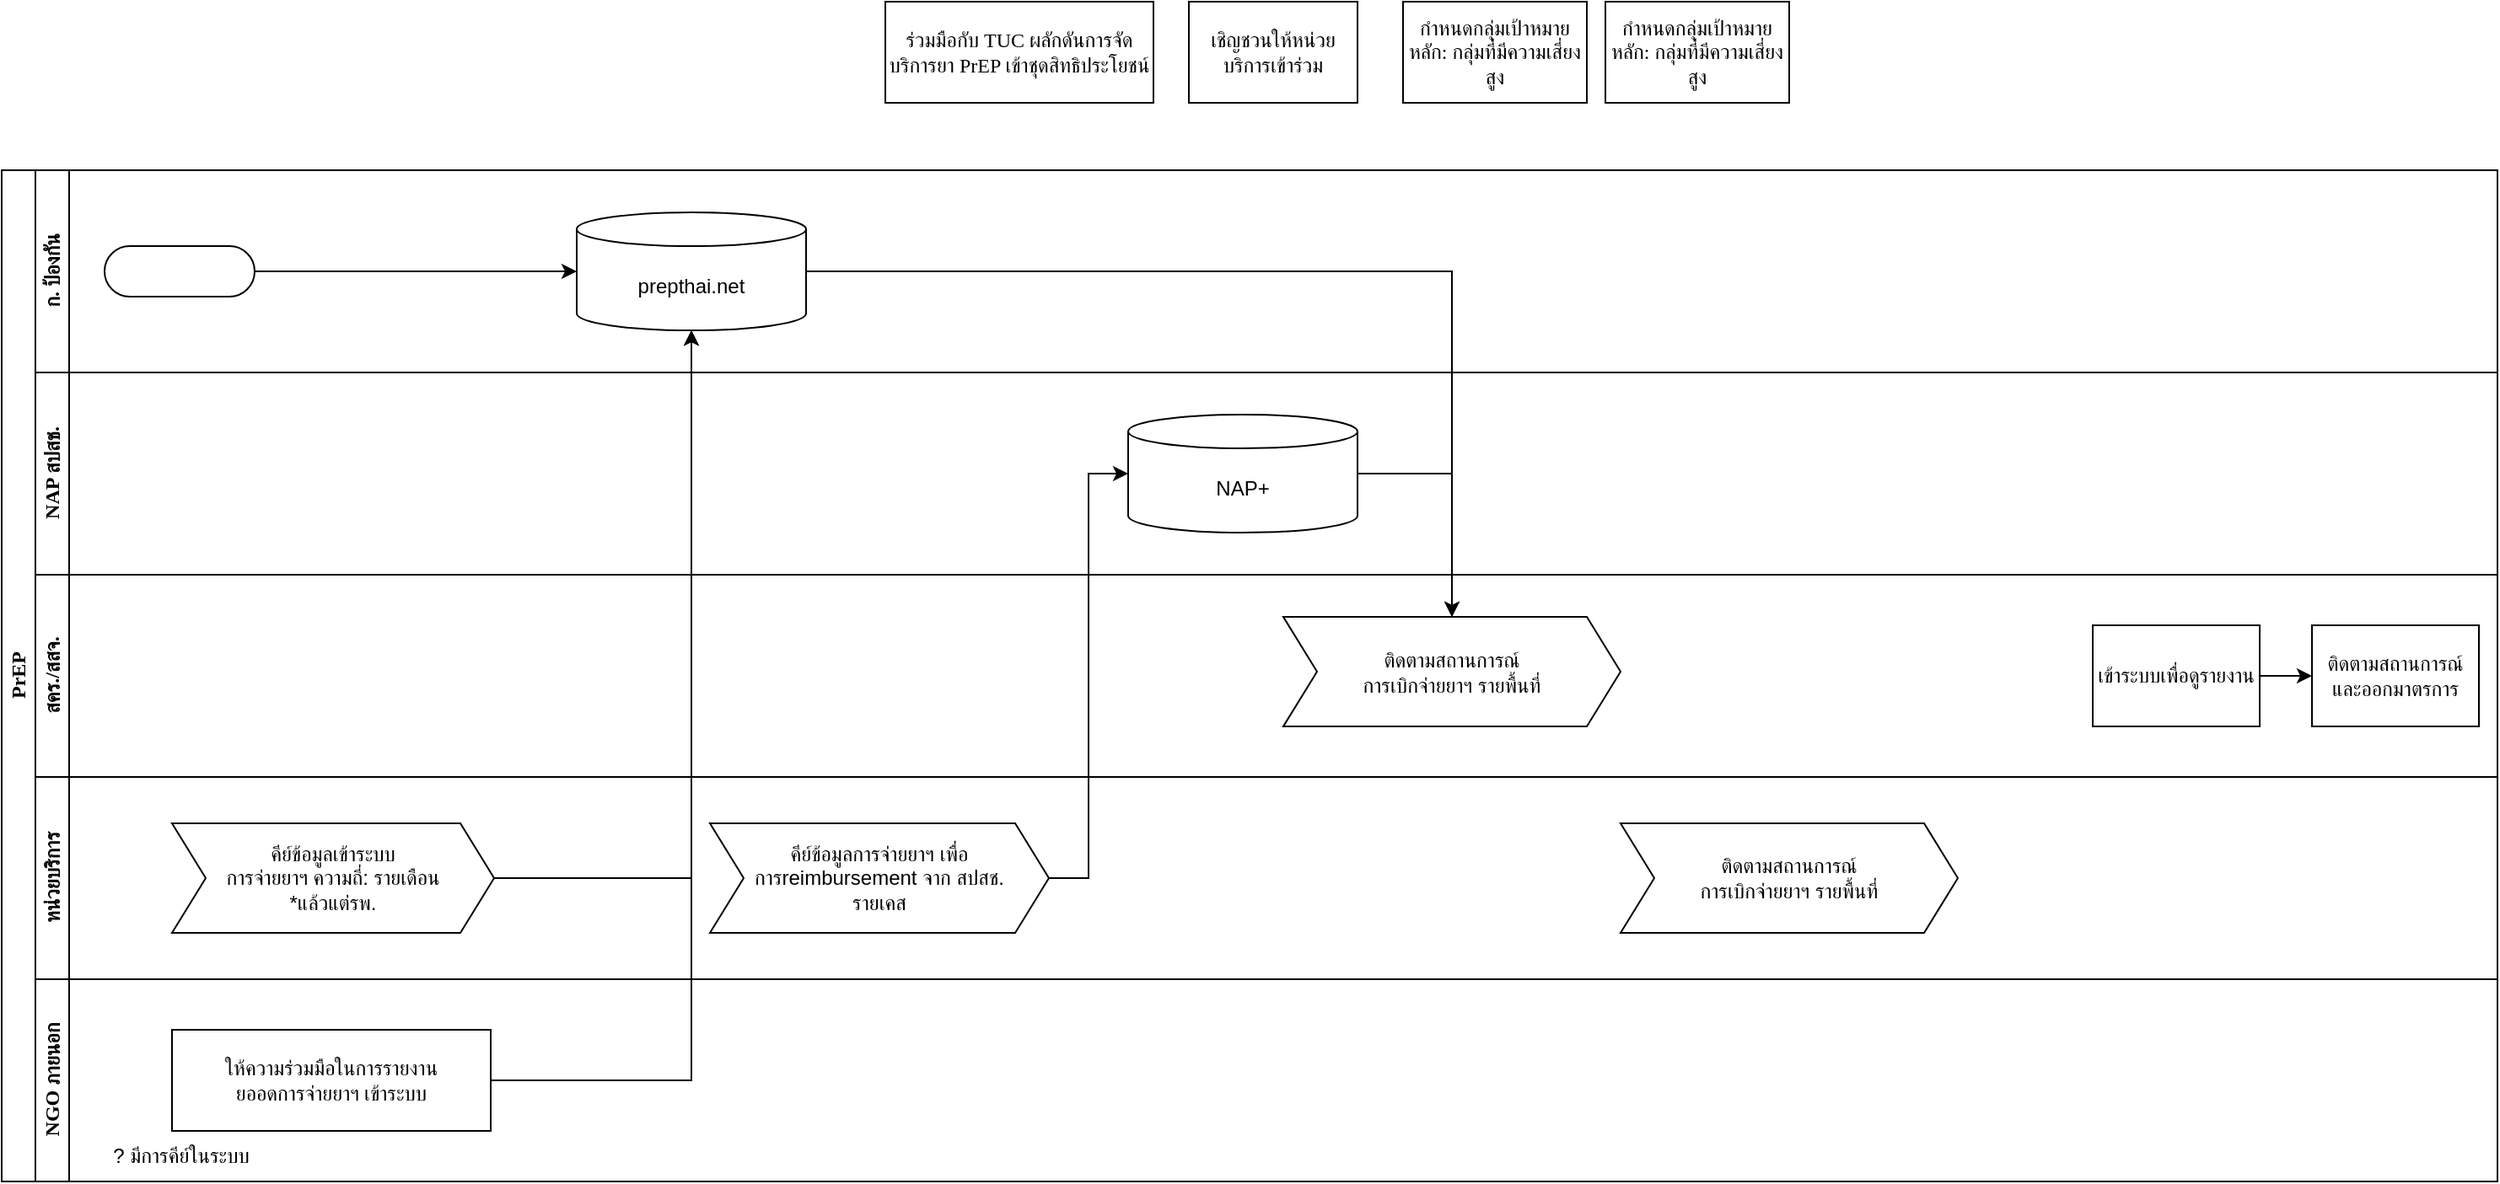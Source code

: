<mxfile version="22.1.18" type="github">
  <diagram id="prtHgNgQTEPvFCAcTncT" name="Page-1">
    <mxGraphModel dx="1097" dy="604" grid="1" gridSize="10" guides="1" tooltips="1" connect="1" arrows="1" fold="1" page="1" pageScale="1" pageWidth="827" pageHeight="1169" math="0" shadow="0">
      <root>
        <mxCell id="0" />
        <mxCell id="1" parent="0" />
        <mxCell id="MBqHi0RIl6pIaIw_45iy-1" value="PrEP" style="swimlane;html=1;childLayout=stackLayout;resizeParent=1;resizeParentMax=0;horizontal=0;startSize=20;horizontalStack=0;fontFamily=Tahoma;" parent="1" vertex="1">
          <mxGeometry x="120" y="110" width="1480" height="600" as="geometry" />
        </mxCell>
        <mxCell id="MBqHi0RIl6pIaIw_45iy-6" value="ก. ป้องกัน" style="swimlane;html=1;startSize=20;horizontal=0;fontFamily=Tahoma;" parent="MBqHi0RIl6pIaIw_45iy-1" vertex="1">
          <mxGeometry x="20" width="1460" height="120" as="geometry" />
        </mxCell>
        <mxCell id="HF9op6qbkQqd7dtjPycm-2" value="" style="rounded=1;whiteSpace=wrap;html=1;arcSize=50;" vertex="1" parent="MBqHi0RIl6pIaIw_45iy-6">
          <mxGeometry x="41" y="45" width="89" height="30" as="geometry" />
        </mxCell>
        <mxCell id="HF9op6qbkQqd7dtjPycm-9" value="prepthai.net" style="shape=cylinder3;whiteSpace=wrap;html=1;boundedLbl=1;backgroundOutline=1;size=10;" vertex="1" parent="MBqHi0RIl6pIaIw_45iy-6">
          <mxGeometry x="321" y="25" width="136" height="70" as="geometry" />
        </mxCell>
        <mxCell id="HF9op6qbkQqd7dtjPycm-10" value="" style="edgeStyle=orthogonalEdgeStyle;rounded=0;orthogonalLoop=1;jettySize=auto;html=1;fontFamily=Tahoma;exitX=1;exitY=0.5;exitDx=0;exitDy=0;" edge="1" parent="MBqHi0RIl6pIaIw_45iy-6" source="HF9op6qbkQqd7dtjPycm-2" target="HF9op6qbkQqd7dtjPycm-9">
          <mxGeometry relative="1" as="geometry">
            <mxPoint x="249" y="170" as="sourcePoint" />
            <mxPoint x="600" y="170" as="targetPoint" />
          </mxGeometry>
        </mxCell>
        <mxCell id="MBqHi0RIl6pIaIw_45iy-13" value="NAP สปสช." style="swimlane;html=1;startSize=20;horizontal=0;fontFamily=Tahoma;" parent="MBqHi0RIl6pIaIw_45iy-1" vertex="1">
          <mxGeometry x="20" y="120" width="1460" height="120" as="geometry" />
        </mxCell>
        <mxCell id="HF9op6qbkQqd7dtjPycm-14" value="NAP+" style="shape=cylinder3;whiteSpace=wrap;html=1;boundedLbl=1;backgroundOutline=1;size=10;" vertex="1" parent="MBqHi0RIl6pIaIw_45iy-13">
          <mxGeometry x="648" y="25" width="136" height="70" as="geometry" />
        </mxCell>
        <mxCell id="MBqHi0RIl6pIaIw_45iy-17" value="สคร./สสจ." style="swimlane;html=1;startSize=20;horizontal=0;fontFamily=Tahoma;" parent="MBqHi0RIl6pIaIw_45iy-1" vertex="1">
          <mxGeometry x="20" y="240" width="1460" height="120" as="geometry" />
        </mxCell>
        <mxCell id="MBqHi0RIl6pIaIw_45iy-37" style="edgeStyle=orthogonalEdgeStyle;rounded=0;orthogonalLoop=1;jettySize=auto;html=1;exitX=1;exitY=0.5;exitDx=0;exitDy=0;entryX=0;entryY=0.5;entryDx=0;entryDy=0;" parent="MBqHi0RIl6pIaIw_45iy-17" source="MBqHi0RIl6pIaIw_45iy-19" target="MBqHi0RIl6pIaIw_45iy-35" edge="1">
          <mxGeometry relative="1" as="geometry" />
        </mxCell>
        <mxCell id="HF9op6qbkQqd7dtjPycm-15" value="ติดตามสถานการณ์&lt;br&gt;การเบิกจ่ายยาฯ รายพื้นที่" style="shape=step;perimeter=stepPerimeter;whiteSpace=wrap;html=1;fixedSize=1;" vertex="1" parent="MBqHi0RIl6pIaIw_45iy-17">
          <mxGeometry x="740" y="25" width="200" height="65" as="geometry" />
        </mxCell>
        <mxCell id="MBqHi0RIl6pIaIw_45iy-19" value="เข้าระบบเพื่อดูรายงาน" style="rounded=0;whiteSpace=wrap;html=1;fontFamily=Tahoma;fontSize=12;fontColor=#000000;align=center;" parent="MBqHi0RIl6pIaIw_45iy-17" vertex="1">
          <mxGeometry x="1220" y="30" width="99" height="60" as="geometry" />
        </mxCell>
        <mxCell id="MBqHi0RIl6pIaIw_45iy-35" value="ติดตามสถานการณ์และออกมาตรการ" style="rounded=0;whiteSpace=wrap;html=1;fontFamily=Tahoma;fontSize=12;fontColor=#000000;align=center;" parent="MBqHi0RIl6pIaIw_45iy-17" vertex="1">
          <mxGeometry x="1350" y="30" width="99" height="60" as="geometry" />
        </mxCell>
        <mxCell id="MBqHi0RIl6pIaIw_45iy-21" value="หน่วยบริการ" style="swimlane;html=1;startSize=20;horizontal=0;fontFamily=Tahoma;" parent="MBqHi0RIl6pIaIw_45iy-1" vertex="1">
          <mxGeometry x="20" y="360" width="1460" height="120" as="geometry" />
        </mxCell>
        <mxCell id="HF9op6qbkQqd7dtjPycm-11" value="คีย์ข้อมูลเข้าระบบ&lt;br style=&quot;border-color: var(--border-color); font-family: Tahoma;&quot;&gt;&lt;span style=&quot;font-family: Tahoma;&quot;&gt;การจ่ายยาฯ&amp;nbsp;&lt;/span&gt;ความถี่: รายเดือน&lt;br&gt;*แล้วแต่รพ." style="shape=step;perimeter=stepPerimeter;whiteSpace=wrap;html=1;fixedSize=1;" vertex="1" parent="MBqHi0RIl6pIaIw_45iy-21">
          <mxGeometry x="81" y="27.5" width="191" height="65" as="geometry" />
        </mxCell>
        <mxCell id="HF9op6qbkQqd7dtjPycm-19" value="คีย์ข้อมูลการจ่ายยาฯ เพื่อการreimbursement จาก สปสช.&lt;br&gt;รายเคส" style="shape=step;perimeter=stepPerimeter;whiteSpace=wrap;html=1;fixedSize=1;" vertex="1" parent="MBqHi0RIl6pIaIw_45iy-21">
          <mxGeometry x="400" y="27.5" width="201" height="65" as="geometry" />
        </mxCell>
        <mxCell id="HF9op6qbkQqd7dtjPycm-21" value="ติดตามสถานการณ์&lt;br&gt;การเบิกจ่ายยาฯ รายพื้นที่" style="shape=step;perimeter=stepPerimeter;whiteSpace=wrap;html=1;fixedSize=1;" vertex="1" parent="MBqHi0RIl6pIaIw_45iy-21">
          <mxGeometry x="940" y="27.5" width="200" height="65" as="geometry" />
        </mxCell>
        <mxCell id="HF9op6qbkQqd7dtjPycm-3" value="NGO ภายนอก" style="swimlane;html=1;startSize=20;horizontal=0;fontFamily=Tahoma;" vertex="1" parent="MBqHi0RIl6pIaIw_45iy-1">
          <mxGeometry x="20" y="480" width="1460" height="120" as="geometry" />
        </mxCell>
        <mxCell id="HF9op6qbkQqd7dtjPycm-4" value="ให้ความร่วมมือในการรายงาน&lt;br&gt;ยออดการจ่ายยาฯ เข้าระบบ" style="rounded=0;whiteSpace=wrap;html=1;fontFamily=Tahoma;fontSize=12;fontColor=#000000;align=center;" vertex="1" parent="HF9op6qbkQqd7dtjPycm-3">
          <mxGeometry x="81" y="30" width="189" height="60" as="geometry" />
        </mxCell>
        <mxCell id="HF9op6qbkQqd7dtjPycm-8" value="? มีการคีย์ในระบบ" style="text;html=1;align=center;verticalAlign=middle;resizable=0;points=[];autosize=1;strokeColor=none;fillColor=none;" vertex="1" parent="HF9op6qbkQqd7dtjPycm-3">
          <mxGeometry x="31" y="90" width="110" height="30" as="geometry" />
        </mxCell>
        <mxCell id="MBqHi0RIl6pIaIw_45iy-31" value="" style="endArrow=classic;html=1;rounded=0;exitX=1;exitY=0.5;exitDx=0;exitDy=0;entryX=0.5;entryY=1;entryDx=0;entryDy=0;entryPerimeter=0;edgeStyle=orthogonalEdgeStyle;" parent="MBqHi0RIl6pIaIw_45iy-1" source="HF9op6qbkQqd7dtjPycm-11" target="HF9op6qbkQqd7dtjPycm-9" edge="1">
          <mxGeometry width="50" height="50" relative="1" as="geometry">
            <mxPoint x="241" y="430" as="sourcePoint" />
            <mxPoint x="500.5" y="420" as="targetPoint" />
          </mxGeometry>
        </mxCell>
        <mxCell id="HF9op6qbkQqd7dtjPycm-13" style="edgeStyle=orthogonalEdgeStyle;rounded=0;orthogonalLoop=1;jettySize=auto;html=1;entryX=0.5;entryY=1;entryDx=0;entryDy=0;entryPerimeter=0;" edge="1" parent="MBqHi0RIl6pIaIw_45iy-1" source="HF9op6qbkQqd7dtjPycm-4" target="HF9op6qbkQqd7dtjPycm-9">
          <mxGeometry relative="1" as="geometry" />
        </mxCell>
        <mxCell id="HF9op6qbkQqd7dtjPycm-17" style="edgeStyle=orthogonalEdgeStyle;rounded=0;orthogonalLoop=1;jettySize=auto;html=1;" edge="1" parent="MBqHi0RIl6pIaIw_45iy-1" source="HF9op6qbkQqd7dtjPycm-9" target="HF9op6qbkQqd7dtjPycm-15">
          <mxGeometry relative="1" as="geometry" />
        </mxCell>
        <mxCell id="HF9op6qbkQqd7dtjPycm-20" style="edgeStyle=orthogonalEdgeStyle;rounded=0;orthogonalLoop=1;jettySize=auto;html=1;entryX=0;entryY=0.5;entryDx=0;entryDy=0;entryPerimeter=0;" edge="1" parent="MBqHi0RIl6pIaIw_45iy-1" source="HF9op6qbkQqd7dtjPycm-19" target="HF9op6qbkQqd7dtjPycm-14">
          <mxGeometry relative="1" as="geometry" />
        </mxCell>
        <mxCell id="HF9op6qbkQqd7dtjPycm-18" style="edgeStyle=orthogonalEdgeStyle;rounded=0;orthogonalLoop=1;jettySize=auto;html=1;entryX=0.5;entryY=0;entryDx=0;entryDy=0;exitX=1;exitY=0.5;exitDx=0;exitDy=0;exitPerimeter=0;" edge="1" parent="MBqHi0RIl6pIaIw_45iy-1" source="HF9op6qbkQqd7dtjPycm-14" target="HF9op6qbkQqd7dtjPycm-15">
          <mxGeometry relative="1" as="geometry" />
        </mxCell>
        <mxCell id="MBqHi0RIl6pIaIw_45iy-9" value="ร่วมมือกับ TUC ผลักดันการจัดบริการยา PrEP เข้าชุดสิทธิประโยชน์&lt;span id=&quot;docs-internal-guid-872f812b-7fff-6672-2b00-a25f9a93de14&quot;&gt;&lt;/span&gt;" style="rounded=0;whiteSpace=wrap;html=1;fontFamily=Tahoma;fontSize=12;fontColor=#000000;align=center;" parent="1" vertex="1">
          <mxGeometry x="644" y="10" width="159" height="60" as="geometry" />
        </mxCell>
        <mxCell id="MBqHi0RIl6pIaIw_45iy-38" value="กำหนดกลุ่มเป้าหมายหลัก: กลุ่มที่มีความเสี่ยงสูง" style="rounded=0;whiteSpace=wrap;html=1;fontFamily=Tahoma;fontSize=12;fontColor=#000000;align=center;" parent="1" vertex="1">
          <mxGeometry x="1071" y="10" width="109" height="60" as="geometry" />
        </mxCell>
        <mxCell id="MBqHi0RIl6pIaIw_45iy-11" value="กำหนดกลุ่มเป้าหมายหลัก: กลุ่มที่มีความเสี่ยงสูง" style="rounded=0;whiteSpace=wrap;html=1;fontFamily=Tahoma;fontSize=12;fontColor=#000000;align=center;" parent="1" vertex="1">
          <mxGeometry x="951" y="10" width="109" height="60" as="geometry" />
        </mxCell>
        <mxCell id="MBqHi0RIl6pIaIw_45iy-29" value="เชิญชวนให้หน่วยบริการเข้าร่วม&lt;span id=&quot;docs-internal-guid-872f812b-7fff-6672-2b00-a25f9a93de14&quot;&gt;&lt;/span&gt;" style="rounded=0;whiteSpace=wrap;html=1;fontFamily=Tahoma;fontSize=12;fontColor=#000000;align=center;" parent="1" vertex="1">
          <mxGeometry x="824" y="10" width="100" height="60" as="geometry" />
        </mxCell>
      </root>
    </mxGraphModel>
  </diagram>
</mxfile>
